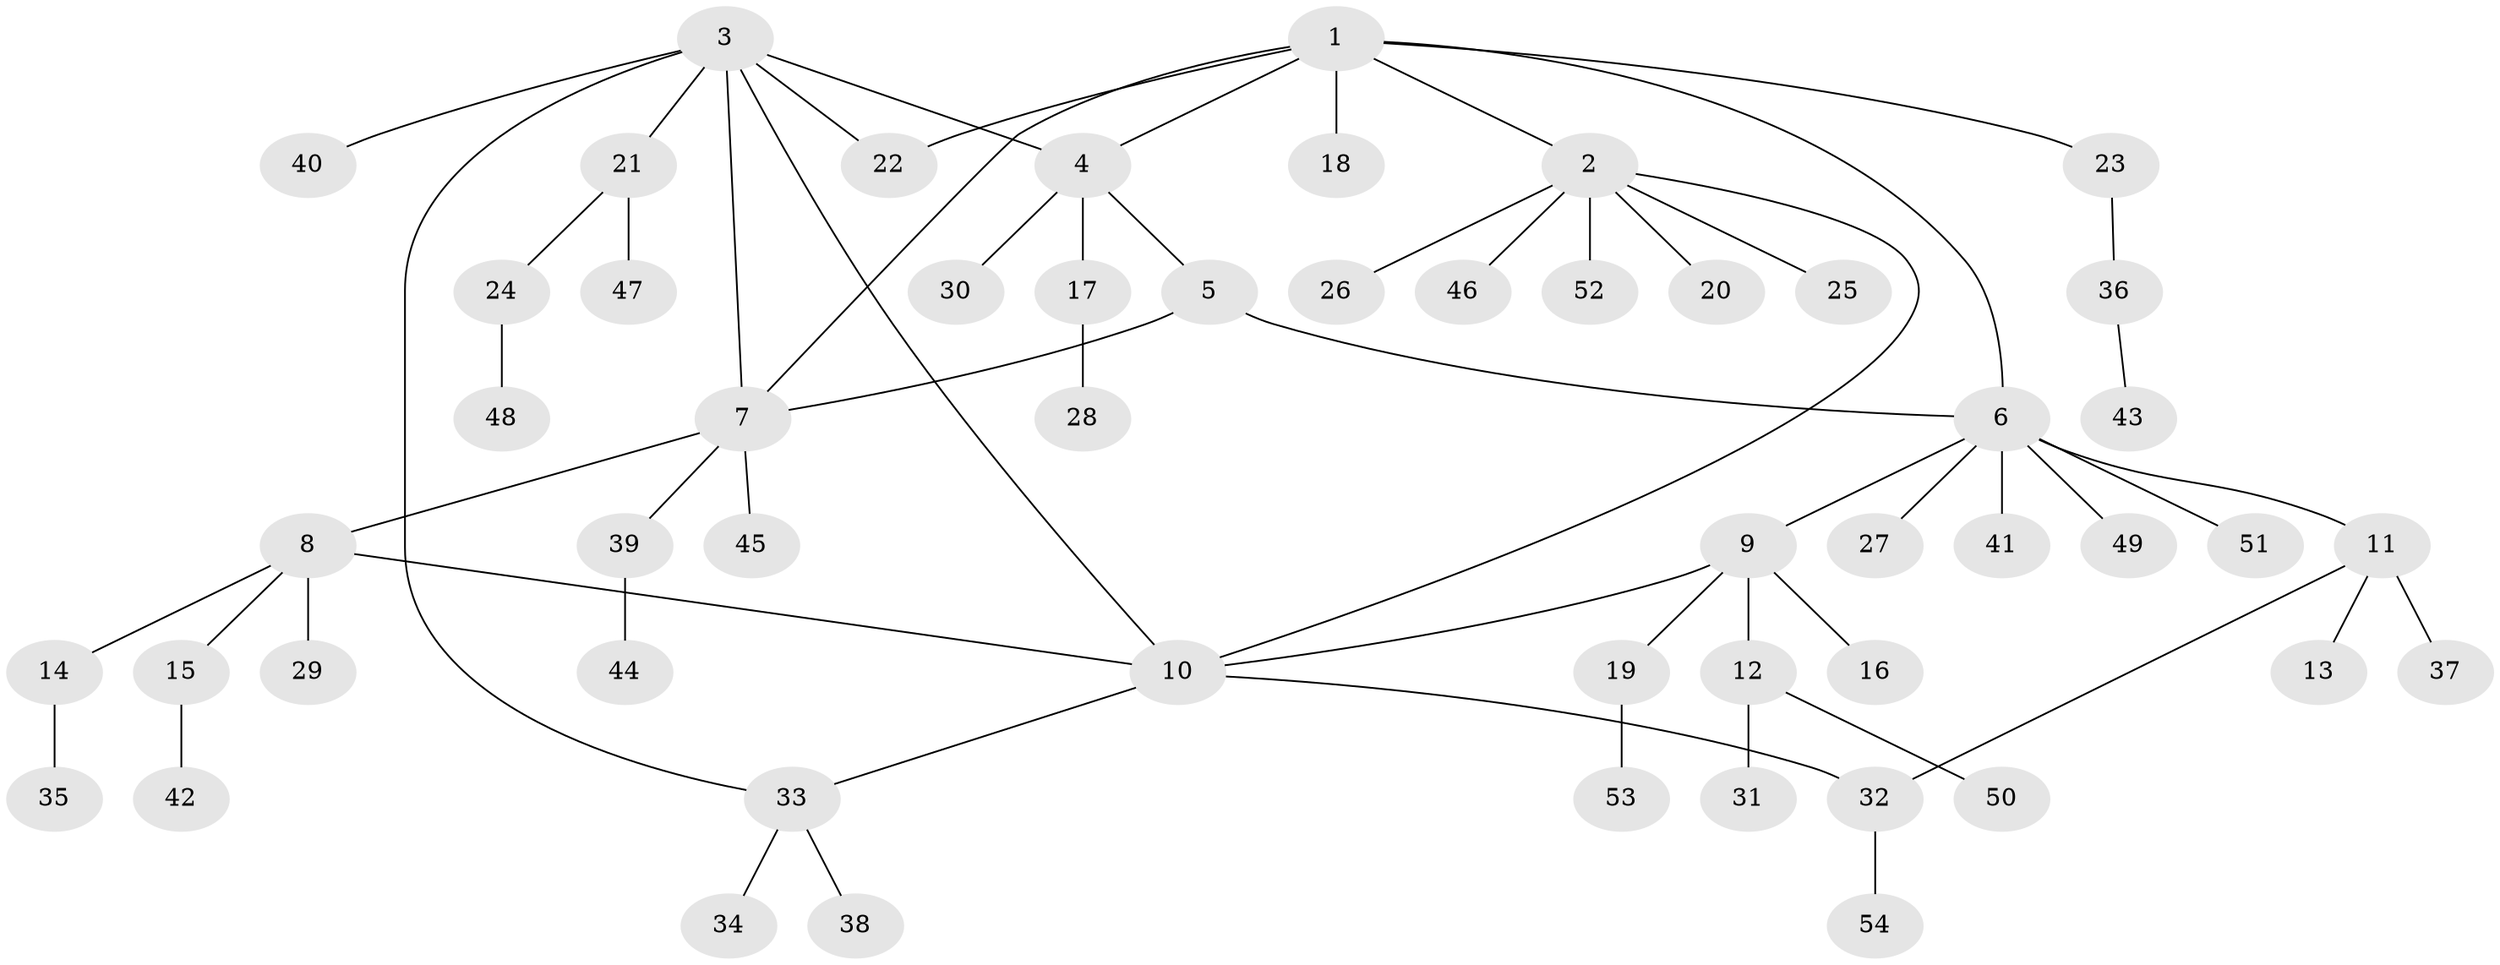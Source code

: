 // Generated by graph-tools (version 1.1) at 2025/37/03/09/25 02:37:44]
// undirected, 54 vertices, 62 edges
graph export_dot {
graph [start="1"]
  node [color=gray90,style=filled];
  1;
  2;
  3;
  4;
  5;
  6;
  7;
  8;
  9;
  10;
  11;
  12;
  13;
  14;
  15;
  16;
  17;
  18;
  19;
  20;
  21;
  22;
  23;
  24;
  25;
  26;
  27;
  28;
  29;
  30;
  31;
  32;
  33;
  34;
  35;
  36;
  37;
  38;
  39;
  40;
  41;
  42;
  43;
  44;
  45;
  46;
  47;
  48;
  49;
  50;
  51;
  52;
  53;
  54;
  1 -- 2;
  1 -- 4;
  1 -- 6;
  1 -- 7;
  1 -- 18;
  1 -- 22;
  1 -- 23;
  2 -- 10;
  2 -- 20;
  2 -- 25;
  2 -- 26;
  2 -- 46;
  2 -- 52;
  3 -- 4;
  3 -- 7;
  3 -- 10;
  3 -- 21;
  3 -- 22;
  3 -- 33;
  3 -- 40;
  4 -- 5;
  4 -- 17;
  4 -- 30;
  5 -- 6;
  5 -- 7;
  6 -- 9;
  6 -- 11;
  6 -- 27;
  6 -- 41;
  6 -- 49;
  6 -- 51;
  7 -- 8;
  7 -- 39;
  7 -- 45;
  8 -- 10;
  8 -- 14;
  8 -- 15;
  8 -- 29;
  9 -- 10;
  9 -- 12;
  9 -- 16;
  9 -- 19;
  10 -- 32;
  10 -- 33;
  11 -- 13;
  11 -- 32;
  11 -- 37;
  12 -- 31;
  12 -- 50;
  14 -- 35;
  15 -- 42;
  17 -- 28;
  19 -- 53;
  21 -- 24;
  21 -- 47;
  23 -- 36;
  24 -- 48;
  32 -- 54;
  33 -- 34;
  33 -- 38;
  36 -- 43;
  39 -- 44;
}
